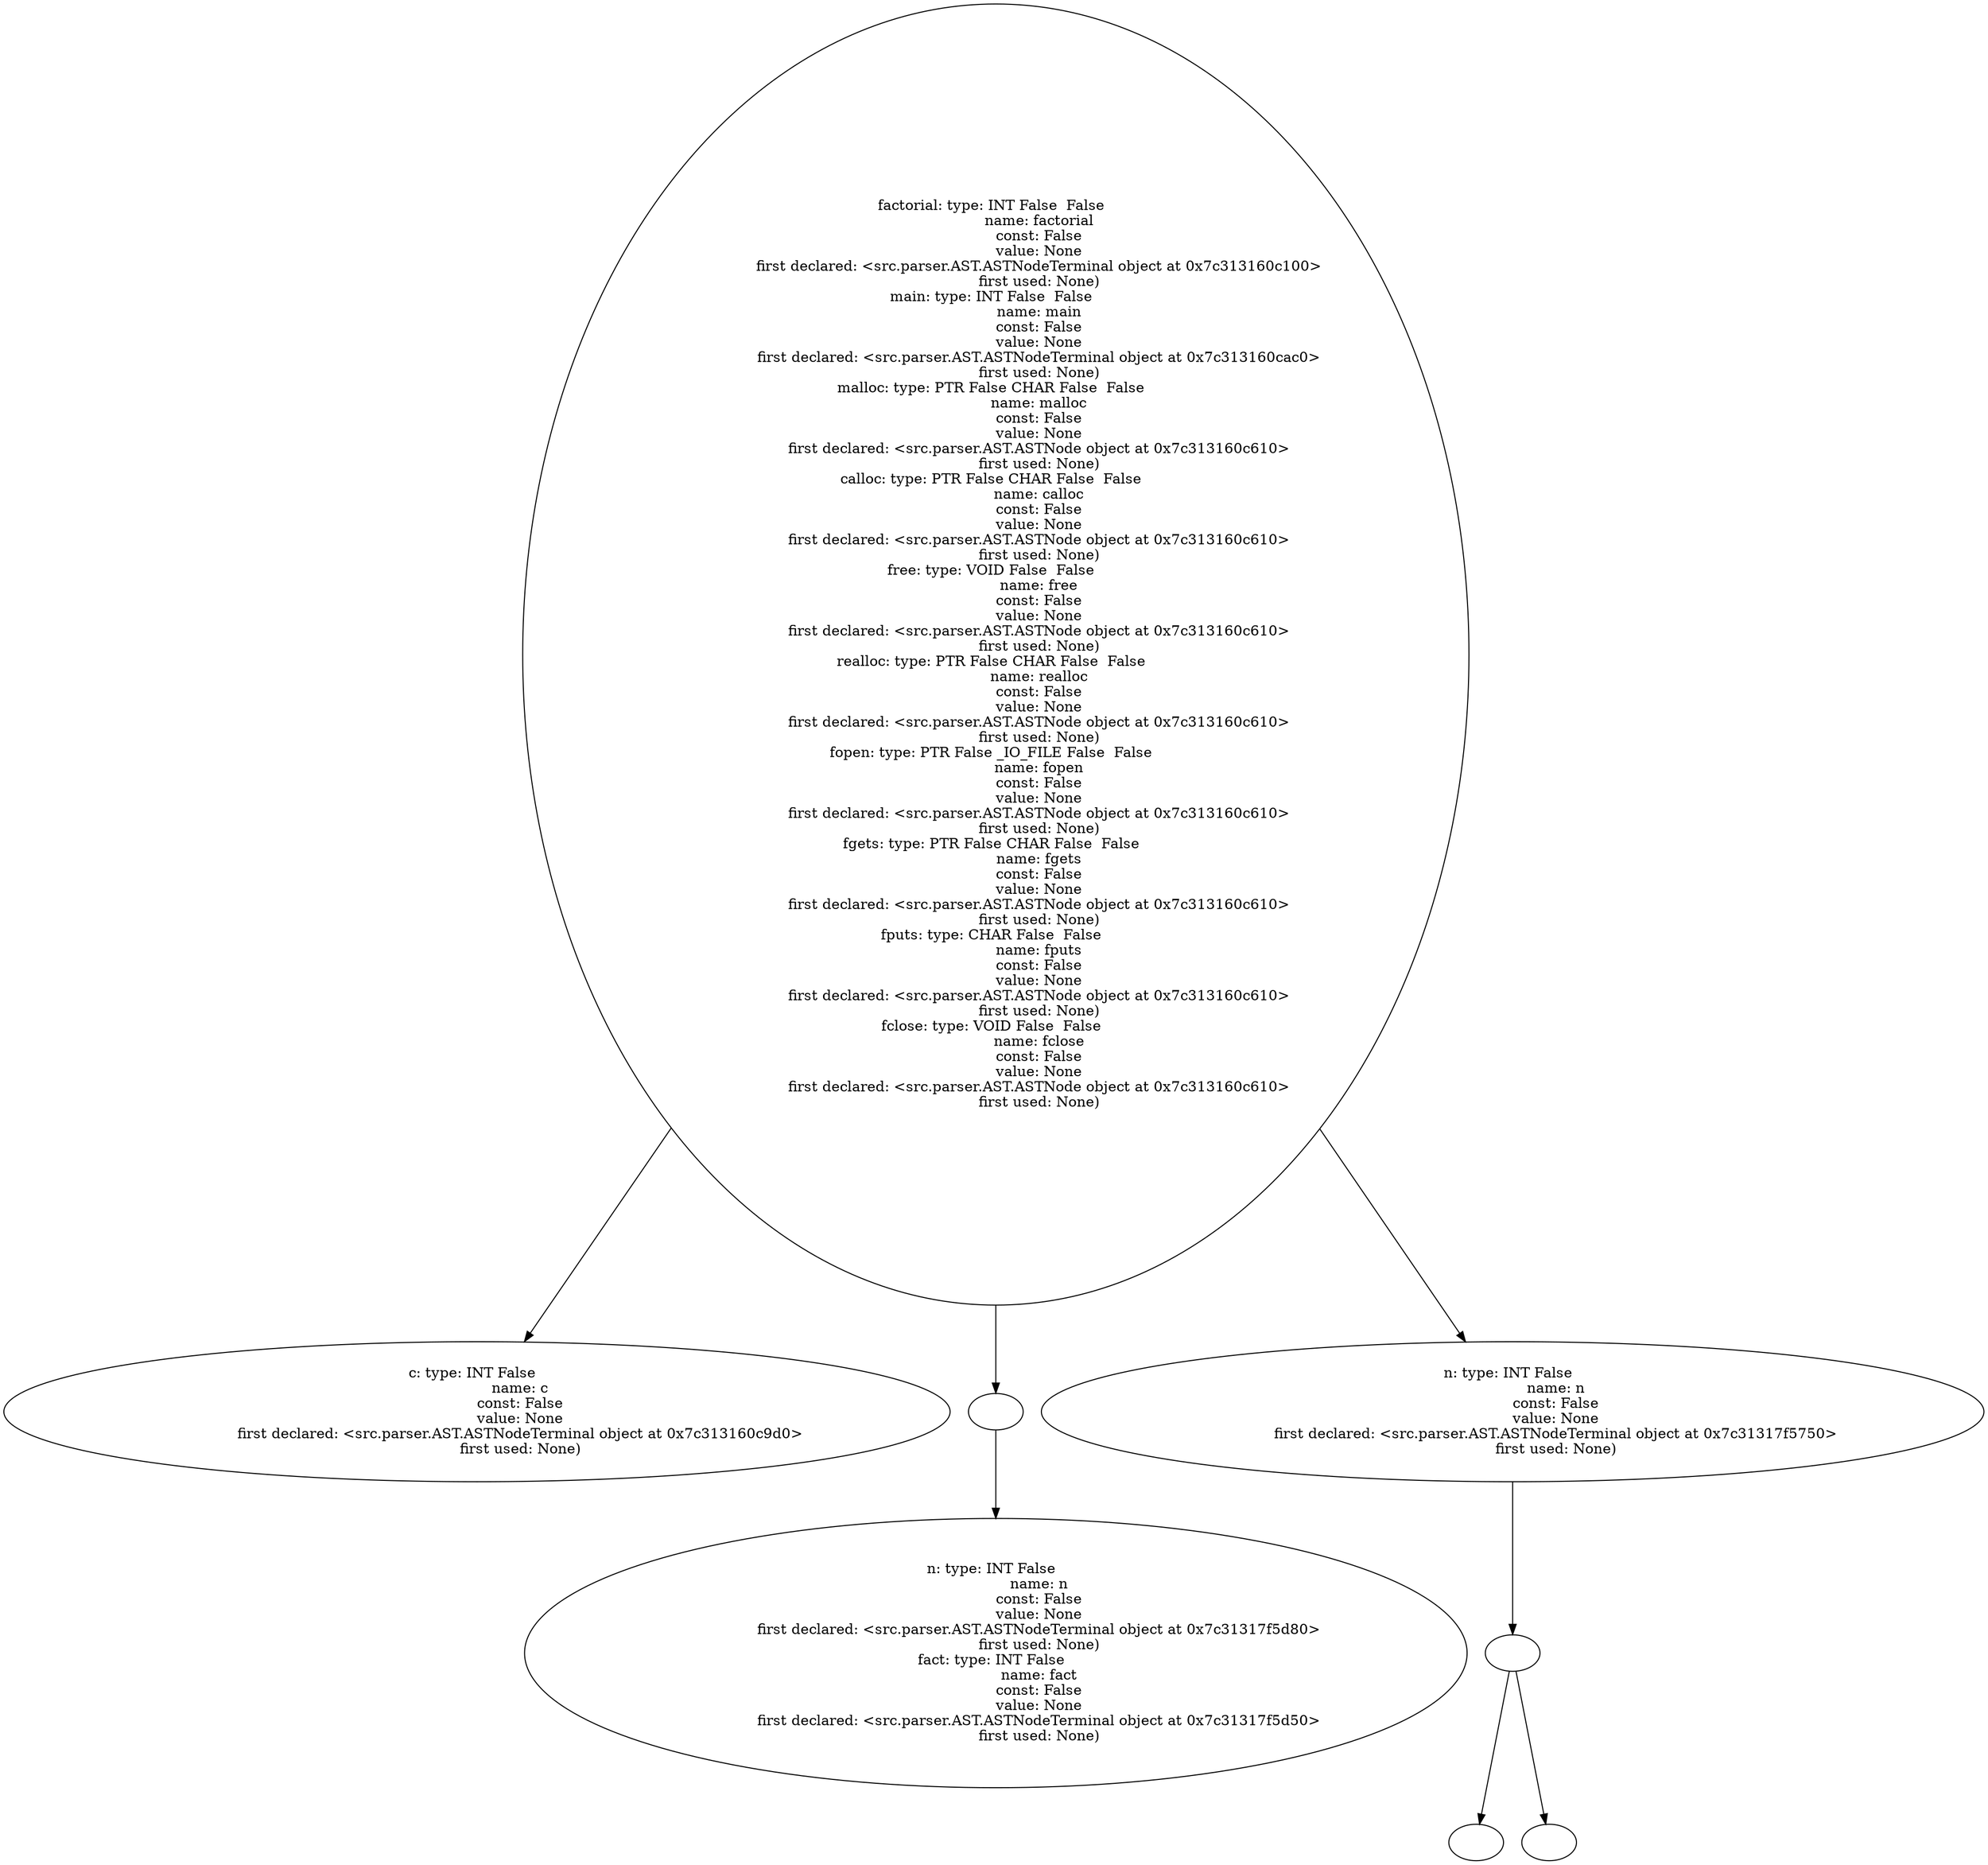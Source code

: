digraph AST {
  "136550725676832" [label="factorial: type: INT False  False  
                   name: factorial
                   const: False
                   value: None
                   first declared: <src.parser.AST.ASTNodeTerminal object at 0x7c313160c100>
                   first used: None)
main: type: INT False  False  
                   name: main
                   const: False
                   value: None
                   first declared: <src.parser.AST.ASTNodeTerminal object at 0x7c313160cac0>
                   first used: None)
malloc: type: PTR False CHAR False  False  
                   name: malloc
                   const: False
                   value: None
                   first declared: <src.parser.AST.ASTNode object at 0x7c313160c610>
                   first used: None)
calloc: type: PTR False CHAR False  False  
                   name: calloc
                   const: False
                   value: None
                   first declared: <src.parser.AST.ASTNode object at 0x7c313160c610>
                   first used: None)
free: type: VOID False  False  
                   name: free
                   const: False
                   value: None
                   first declared: <src.parser.AST.ASTNode object at 0x7c313160c610>
                   first used: None)
realloc: type: PTR False CHAR False  False  
                   name: realloc
                   const: False
                   value: None
                   first declared: <src.parser.AST.ASTNode object at 0x7c313160c610>
                   first used: None)
fopen: type: PTR False _IO_FILE False  False  
                   name: fopen
                   const: False
                   value: None
                   first declared: <src.parser.AST.ASTNode object at 0x7c313160c610>
                   first used: None)
fgets: type: PTR False CHAR False  False  
                   name: fgets
                   const: False
                   value: None
                   first declared: <src.parser.AST.ASTNode object at 0x7c313160c610>
                   first used: None)
fputs: type: CHAR False  False  
                   name: fputs
                   const: False
                   value: None
                   first declared: <src.parser.AST.ASTNode object at 0x7c313160c610>
                   first used: None)
fclose: type: VOID False  False  
                   name: fclose
                   const: False
                   value: None
                   first declared: <src.parser.AST.ASTNode object at 0x7c313160c610>
                   first used: None)"];
  "136550725676832" -> "136550725666560";
  "136550725676832" -> "136550725677696";
  "136550725676832" -> "136550725674480";
  "136550725666560" [label="c: type: INT False  
                   name: c
                   const: False
                   value: None
                   first declared: <src.parser.AST.ASTNodeTerminal object at 0x7c313160c9d0>
                   first used: None)"];
  "136550725677696" [label=""];
  "136550725677696" -> "136550725677792";
  "136550725677792" [label="n: type: INT False  
                   name: n
                   const: False
                   value: None
                   first declared: <src.parser.AST.ASTNodeTerminal object at 0x7c31317f5d80>
                   first used: None)
fact: type: INT False  
                   name: fact
                   const: False
                   value: None
                   first declared: <src.parser.AST.ASTNodeTerminal object at 0x7c31317f5d50>
                   first used: None)"];
  "136550725674480" [label="n: type: INT False  
                   name: n
                   const: False
                   value: None
                   first declared: <src.parser.AST.ASTNodeTerminal object at 0x7c31317f5750>
                   first used: None)"];
  "136550725674480" -> "136550725679760";
  "136550725679760" [label=""];
  "136550725679760" -> "136550725669776";
  "136550725679760" -> "136550725669680";
  "136550725669776" [label=""];
  "136550725669680" [label=""];
}
